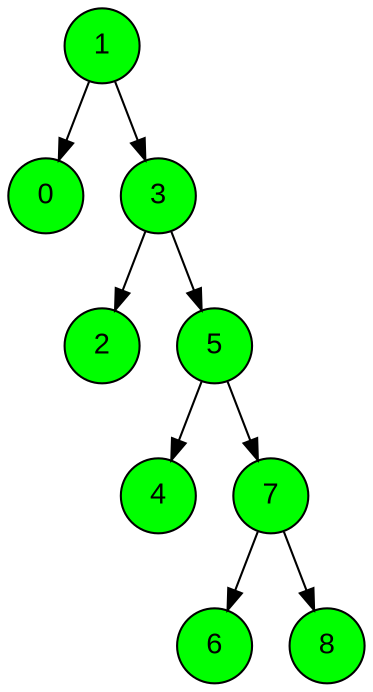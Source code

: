 digraph BST {
    node [fontname="Arial", shape=circle, style=filled, fillcolor=green];
    1 -> 0;
    1 -> 3;
    3 -> 2;
    3 -> 5;
    5 -> 4;
    5 -> 7;
    7 -> 6;
    7 -> 8;
}
